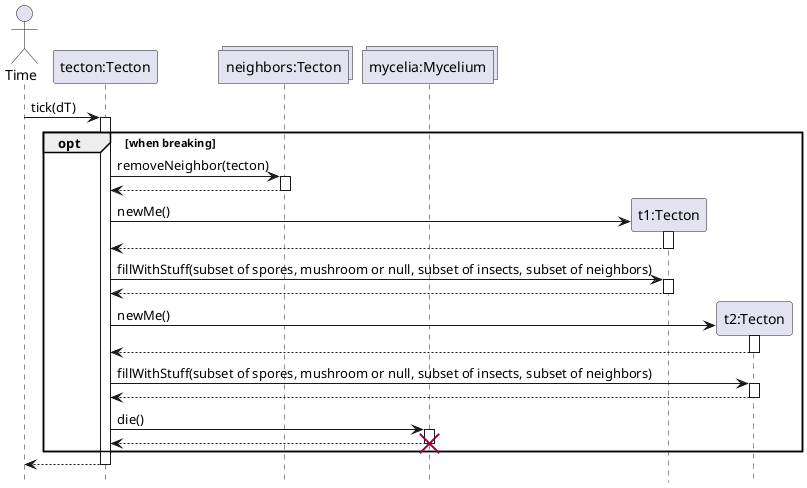 @startuml Tecton/tecton-break-seq
hide footbox

actor Time 
participant "tecton:Tecton" as Dying
collections "neighbors:Tecton" as allNeighbors
collections "mycelia:Mycelium" as target

Time -> Dying : tick(dT)
activate Dying
opt when breaking

Dying -> allNeighbors : removeNeighbor(tecton)
activate allNeighbors
return

create "t1:Tecton" as New1
Dying -> New1 : newMe()
activate New1
return
Dying -> New1 : fillWithStuff(subset of spores, mushroom or null, subset of insects, subset of neighbors)
activate New1

return

create "t2:Tecton" as New2
Dying -> New2 : newMe()
activate New2
return

Dying -> New2 : fillWithStuff(subset of spores, mushroom or null, subset of insects, subset of neighbors)
activate New2

return

Dying -> target : die()
activate target

return
destroy target

end
return

@enduml